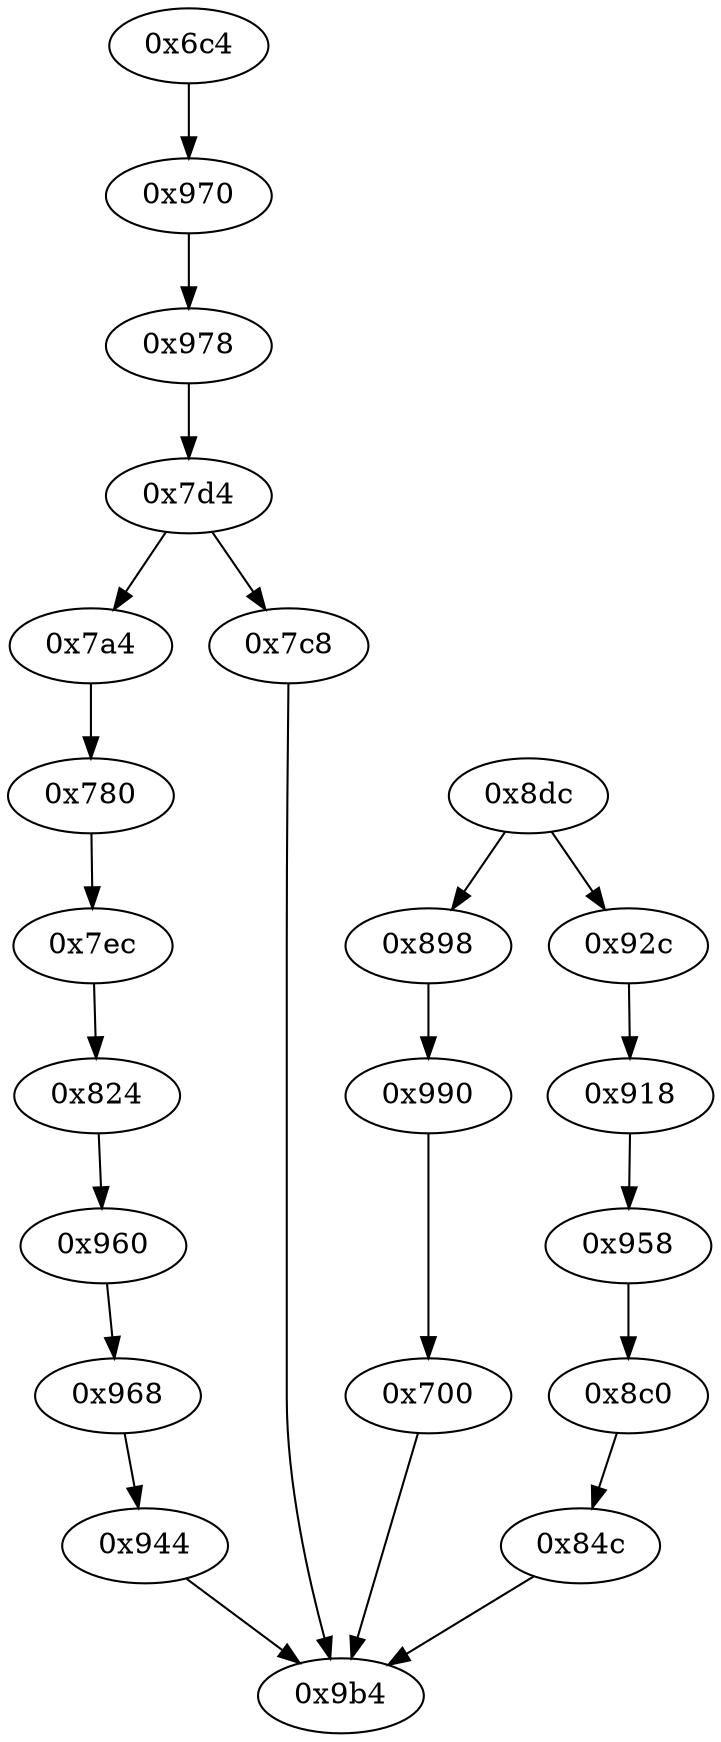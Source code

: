 strict digraph "" {
	"0x780"	 [opcode="[u'ldr', u'ldr', u'b']"];
	"0x7ec"	 [opcode="[u'mov', u'bl', u'mov', u'ldr', u'b']"];
	"0x780" -> "0x7ec";
	"0x9b4"	 [opcode="[u'ldr', u'ldr', u'ldr', u'ldr', u'sub', u'mov', u'sub', u'pop']"];
	"0x944"	 [opcode="[u'mov', u'mov', u'mov', u'mov', u'b']"];
	"0x944" -> "0x9b4";
	"0x7a4"	 [opcode="[u'str', u'ldr', u'b']"];
	"0x7a4" -> "0x780";
	"0x7c8"	 [opcode="[u'mov', u'mov', u'b']"];
	"0x7c8" -> "0x9b4";
	"0x968"	 [opcode="[u'ldr', u'b']"];
	"0x968" -> "0x944";
	"0x824"	 [opcode="[u'str', u'mov', u'mov', u'ldr', u'ldrb', u'str', u'ldr', u'ldr', u'ldr', u'b']"];
	"0x960"	 [opcode="[u'ldr', u'b']"];
	"0x824" -> "0x960";
	"0x6c4"	 [opcode="[u'push', u'add', u'sub', u'mov', u'ldr', u'mov', u'ldr', u'add', u'ldr', u'add', u'ldr', u'str', u'ldr', u'ldr', u'b']"];
	"0x970"	 [opcode="[u'ldr', u'b']"];
	"0x6c4" -> "0x970";
	"0x8dc"	 [opcode="[u'str', u'str', u'str', u'ldr', u'ldr', u'ldr', u'cmp', u'mov', u'b']"];
	"0x898"	 [opcode="[u'b']"];
	"0x8dc" -> "0x898";
	"0x92c"	 [opcode="[u'ldr', u'ldr', u'add', u'str', u'ldr', u'b']"];
	"0x8dc" -> "0x92c";
	"0x990"	 [opcode="[u'ldr', u'mov', u'mov', u'add', u'str', u'ldr', u'ldr', u'b']"];
	"0x898" -> "0x990";
	"0x700"	 [opcode="[u'ldr', u'ldr', u'mov', u'bl', u'ldr', u'mov', u'mov']"];
	"0x990" -> "0x700";
	"0x8c0"	 [opcode="[u'b']"];
	"0x84c"	 [opcode="[u'ldr', u'ldr', u'ldr', u'mov']"];
	"0x8c0" -> "0x84c";
	"0x958"	 [opcode="[u'ldr', u'b']"];
	"0x958" -> "0x8c0";
	"0x978"	 [opcode="[u'cmp', u'mov', u'mov', u'strb', u'ldr', u'b']"];
	"0x7d4"	 [opcode="[u'ldrb', u'ldr', u'ldr', u'cmp', u'mov', u'b']"];
	"0x978" -> "0x7d4";
	"0x700" -> "0x9b4";
	"0x970" -> "0x978";
	"0x7d4" -> "0x7a4";
	"0x7d4" -> "0x7c8";
	"0x918"	 [opcode="[u'ldr', u'add', u'str', u'ldr', u'b']"];
	"0x918" -> "0x958";
	"0x92c" -> "0x918";
	"0x84c" -> "0x9b4";
	"0x960" -> "0x968";
	"0x7ec" -> "0x824";
}
